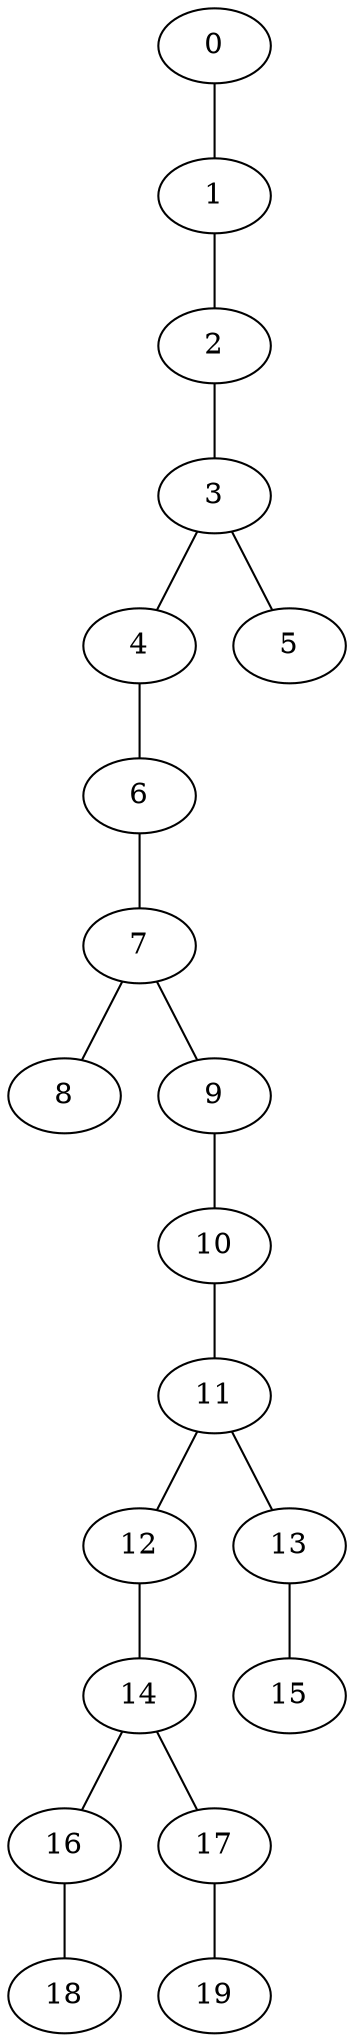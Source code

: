 
graph graphname {
    0 -- 1
1 -- 2
2 -- 3
3 -- 4
3 -- 5
4 -- 6
6 -- 7
7 -- 8
7 -- 9
9 -- 10
10 -- 11
11 -- 12
11 -- 13
12 -- 14
13 -- 15
14 -- 16
14 -- 17
16 -- 18
17 -- 19

}
